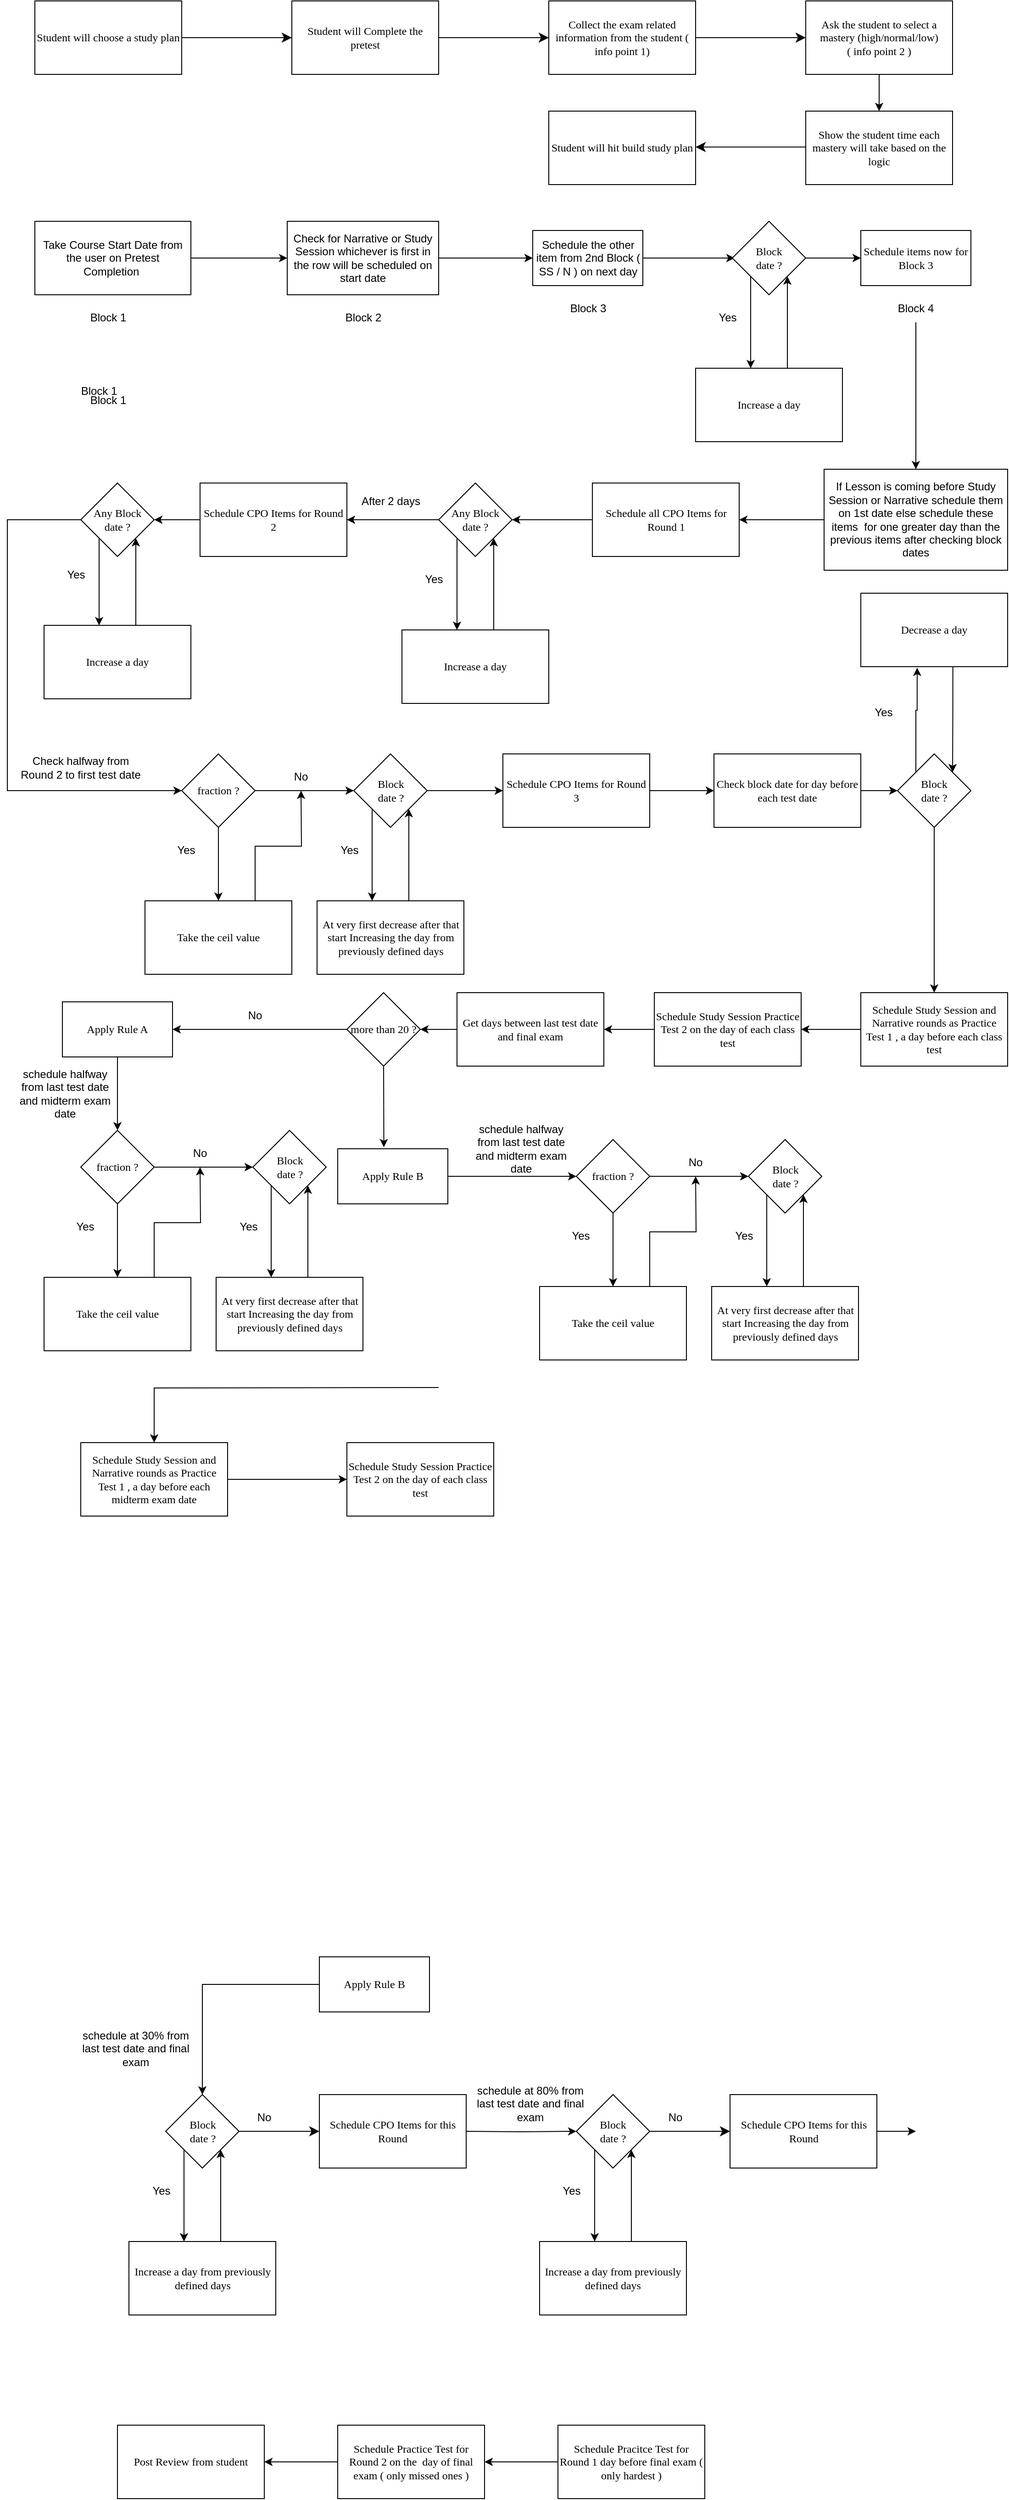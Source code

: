 <mxfile version="16.1.2" type="github">
  <diagram name="Page-1" id="52a04d89-c75d-2922-d76d-85b35f80e030">
    <mxGraphModel dx="1703" dy="685" grid="1" gridSize="10" guides="1" tooltips="1" connect="1" arrows="1" fold="1" page="1" pageScale="1" pageWidth="1100" pageHeight="850" background="none" math="0" shadow="0">
      <root>
        <mxCell id="0" />
        <mxCell id="1" parent="0" />
        <mxCell id="1fdf3b25b50cf41e-27" style="edgeStyle=none;html=1;labelBackgroundColor=none;startFill=0;startSize=8;endFill=1;endSize=8;fontFamily=Verdana;fontSize=12;entryX=0;entryY=0.5;entryDx=0;entryDy=0;" parent="1" source="17472293e6e8944d-30" target="vlWfW26GA2w-NV4Ox5dc-2" edge="1">
          <mxGeometry relative="1" as="geometry">
            <mxPoint x="360" y="80" as="targetPoint" />
          </mxGeometry>
        </mxCell>
        <mxCell id="17472293e6e8944d-30" value="&lt;div&gt;Student will choose a study plan&lt;/div&gt;" style="whiteSpace=wrap;html=1;rounded=0;shadow=0;comic=0;labelBackgroundColor=none;strokeWidth=1;fontFamily=Verdana;fontSize=12;align=center;" parent="1" vertex="1">
          <mxGeometry x="40" y="40" width="160" height="80" as="geometry" />
        </mxCell>
        <mxCell id="vlWfW26GA2w-NV4Ox5dc-1" style="edgeStyle=none;html=1;labelBackgroundColor=none;startFill=0;startSize=8;endFill=1;endSize=8;fontFamily=Verdana;fontSize=12;" parent="1" source="vlWfW26GA2w-NV4Ox5dc-2" edge="1">
          <mxGeometry relative="1" as="geometry">
            <mxPoint x="600" y="80" as="targetPoint" />
          </mxGeometry>
        </mxCell>
        <mxCell id="vlWfW26GA2w-NV4Ox5dc-2" value="&lt;div&gt;Student will Complete the pretest&lt;br&gt;&lt;/div&gt;" style="whiteSpace=wrap;html=1;rounded=0;shadow=0;comic=0;labelBackgroundColor=none;strokeWidth=1;fontFamily=Verdana;fontSize=12;align=center;" parent="1" vertex="1">
          <mxGeometry x="320" y="40" width="160" height="80" as="geometry" />
        </mxCell>
        <mxCell id="vlWfW26GA2w-NV4Ox5dc-4" value="Collect the exam related information from the student ( info point 1)" style="whiteSpace=wrap;html=1;rounded=0;shadow=0;comic=0;labelBackgroundColor=none;strokeWidth=1;fontFamily=Verdana;fontSize=12;align=center;" parent="1" vertex="1">
          <mxGeometry x="600" y="40" width="160" height="80" as="geometry" />
        </mxCell>
        <mxCell id="vlWfW26GA2w-NV4Ox5dc-41" style="edgeStyle=none;html=1;labelBackgroundColor=none;startFill=0;startSize=8;endFill=1;endSize=8;fontFamily=Verdana;fontSize=12;" parent="1" edge="1">
          <mxGeometry relative="1" as="geometry">
            <mxPoint x="880" y="80" as="targetPoint" />
            <mxPoint x="760.0" y="80.0" as="sourcePoint" />
          </mxGeometry>
        </mxCell>
        <mxCell id="vlWfW26GA2w-NV4Ox5dc-53" value="" style="edgeStyle=orthogonalEdgeStyle;rounded=0;orthogonalLoop=1;jettySize=auto;html=1;" parent="1" source="vlWfW26GA2w-NV4Ox5dc-42" target="vlWfW26GA2w-NV4Ox5dc-50" edge="1">
          <mxGeometry relative="1" as="geometry" />
        </mxCell>
        <mxCell id="vlWfW26GA2w-NV4Ox5dc-42" value="&lt;div&gt;Ask the student to select a mastery (high/normal/low)&lt;br&gt;( info point 2 )&lt;/div&gt;" style="whiteSpace=wrap;html=1;rounded=0;shadow=0;comic=0;labelBackgroundColor=none;strokeWidth=1;fontFamily=Verdana;fontSize=12;align=center;" parent="1" vertex="1">
          <mxGeometry x="880" y="40" width="160" height="80" as="geometry" />
        </mxCell>
        <mxCell id="vlWfW26GA2w-NV4Ox5dc-48" value="Student will hit build study plan" style="whiteSpace=wrap;html=1;rounded=0;shadow=0;comic=0;labelBackgroundColor=none;strokeWidth=1;fontFamily=Verdana;fontSize=12;align=center;" parent="1" vertex="1">
          <mxGeometry x="600" y="160" width="160" height="80" as="geometry" />
        </mxCell>
        <mxCell id="vlWfW26GA2w-NV4Ox5dc-50" value="Show the student time each mastery will take based on the logic" style="whiteSpace=wrap;html=1;rounded=0;shadow=0;comic=0;labelBackgroundColor=none;strokeWidth=1;fontFamily=Verdana;fontSize=12;align=center;" parent="1" vertex="1">
          <mxGeometry x="880" y="160" width="160" height="80" as="geometry" />
        </mxCell>
        <mxCell id="vlWfW26GA2w-NV4Ox5dc-52" style="edgeStyle=none;html=1;labelBackgroundColor=none;startFill=0;startSize=8;endFill=1;endSize=8;fontFamily=Verdana;fontSize=12;entryX=1;entryY=0.5;entryDx=0;entryDy=0;exitX=0;exitY=0.5;exitDx=0;exitDy=0;" parent="1" edge="1">
          <mxGeometry relative="1" as="geometry">
            <mxPoint x="760" y="199.09" as="targetPoint" />
            <mxPoint x="880" y="199.09" as="sourcePoint" />
          </mxGeometry>
        </mxCell>
        <mxCell id="vlWfW26GA2w-NV4Ox5dc-72" value="" style="edgeStyle=orthogonalEdgeStyle;rounded=0;orthogonalLoop=1;jettySize=auto;html=1;" parent="1" source="vlWfW26GA2w-NV4Ox5dc-55" edge="1">
          <mxGeometry relative="1" as="geometry">
            <mxPoint x="560" y="605" as="targetPoint" />
          </mxGeometry>
        </mxCell>
        <mxCell id="vlWfW26GA2w-NV4Ox5dc-55" value="&lt;div&gt;Schedule all CPO Items for Round 1&lt;/div&gt;" style="whiteSpace=wrap;html=1;rounded=0;shadow=0;comic=0;labelBackgroundColor=none;strokeWidth=1;fontFamily=Verdana;fontSize=12;align=center;" parent="1" vertex="1">
          <mxGeometry x="647.5" y="565" width="160" height="80" as="geometry" />
        </mxCell>
        <mxCell id="vNta-6PHE-YkkAdUXzf--54" value="" style="edgeStyle=orthogonalEdgeStyle;rounded=0;orthogonalLoop=1;jettySize=auto;html=1;" edge="1" parent="1" source="vlWfW26GA2w-NV4Ox5dc-58" target="vNta-6PHE-YkkAdUXzf--49">
          <mxGeometry relative="1" as="geometry" />
        </mxCell>
        <mxCell id="vlWfW26GA2w-NV4Ox5dc-58" value="Schedule CPO Items for Round 2" style="whiteSpace=wrap;html=1;rounded=0;shadow=0;comic=0;labelBackgroundColor=none;strokeWidth=1;fontFamily=Verdana;fontSize=12;align=center;" parent="1" vertex="1">
          <mxGeometry x="220" y="565" width="160" height="80" as="geometry" />
        </mxCell>
        <mxCell id="vlWfW26GA2w-NV4Ox5dc-66" value="After 2 days" style="text;html=1;strokeColor=none;fillColor=none;align=center;verticalAlign=middle;whiteSpace=wrap;rounded=0;" parent="1" vertex="1">
          <mxGeometry x="367.5" y="570" width="120" height="30" as="geometry" />
        </mxCell>
        <mxCell id="vNta-6PHE-YkkAdUXzf--109" value="" style="edgeStyle=orthogonalEdgeStyle;rounded=0;orthogonalLoop=1;jettySize=auto;html=1;" edge="1" parent="1" source="vlWfW26GA2w-NV4Ox5dc-105" target="vNta-6PHE-YkkAdUXzf--105">
          <mxGeometry relative="1" as="geometry" />
        </mxCell>
        <mxCell id="vlWfW26GA2w-NV4Ox5dc-105" value="Check block date for day before each test date" style="whiteSpace=wrap;html=1;rounded=0;shadow=0;comic=0;labelBackgroundColor=none;strokeWidth=1;fontFamily=Verdana;fontSize=12;align=center;" parent="1" vertex="1">
          <mxGeometry x="780" y="860" width="160" height="80" as="geometry" />
        </mxCell>
        <mxCell id="vlWfW26GA2w-NV4Ox5dc-111" value="" style="edgeStyle=orthogonalEdgeStyle;rounded=0;orthogonalLoop=1;jettySize=auto;html=1;" parent="1" source="vlWfW26GA2w-NV4Ox5dc-109" target="vlWfW26GA2w-NV4Ox5dc-110" edge="1">
          <mxGeometry relative="1" as="geometry" />
        </mxCell>
        <mxCell id="vlWfW26GA2w-NV4Ox5dc-109" value="Schedule Study Session Practice Test 2 on the day of each class test" style="whiteSpace=wrap;html=1;rounded=0;shadow=0;comic=0;labelBackgroundColor=none;strokeWidth=1;fontFamily=Verdana;fontSize=12;align=center;" parent="1" vertex="1">
          <mxGeometry x="715" y="1120" width="160" height="80" as="geometry" />
        </mxCell>
        <mxCell id="vNta-6PHE-YkkAdUXzf--113" value="" style="edgeStyle=orthogonalEdgeStyle;rounded=0;orthogonalLoop=1;jettySize=auto;html=1;" edge="1" parent="1" source="vlWfW26GA2w-NV4Ox5dc-110" target="vNta-6PHE-YkkAdUXzf--112">
          <mxGeometry relative="1" as="geometry" />
        </mxCell>
        <mxCell id="vlWfW26GA2w-NV4Ox5dc-110" value="Get days between last test date and final exam" style="whiteSpace=wrap;html=1;rounded=0;shadow=0;comic=0;labelBackgroundColor=none;strokeWidth=1;fontFamily=Verdana;fontSize=12;align=center;" parent="1" vertex="1">
          <mxGeometry x="500" y="1120" width="160" height="80" as="geometry" />
        </mxCell>
        <mxCell id="vlWfW26GA2w-NV4Ox5dc-119" value="Apply Rule B" style="whiteSpace=wrap;html=1;fontFamily=Verdana;rounded=0;shadow=0;comic=0;labelBackgroundColor=none;strokeWidth=1;" parent="1" vertex="1">
          <mxGeometry x="350" y="2170" width="120" height="60" as="geometry" />
        </mxCell>
        <mxCell id="vNta-6PHE-YkkAdUXzf--108" style="edgeStyle=orthogonalEdgeStyle;rounded=0;orthogonalLoop=1;jettySize=auto;html=1;exitX=0.627;exitY=1;exitDx=0;exitDy=0;entryX=1;entryY=0;entryDx=0;entryDy=0;exitPerimeter=0;" edge="1" parent="1" source="vlWfW26GA2w-NV4Ox5dc-130" target="vNta-6PHE-YkkAdUXzf--105">
          <mxGeometry relative="1" as="geometry" />
        </mxCell>
        <mxCell id="vlWfW26GA2w-NV4Ox5dc-130" value="Decrease a day" style="whiteSpace=wrap;html=1;rounded=0;shadow=0;comic=0;labelBackgroundColor=none;strokeWidth=1;fontFamily=Verdana;fontSize=12;align=center;" parent="1" vertex="1">
          <mxGeometry x="940" y="685" width="160" height="80" as="geometry" />
        </mxCell>
        <mxCell id="vlWfW26GA2w-NV4Ox5dc-131" value="Yes" style="text;html=1;strokeColor=none;fillColor=none;align=center;verticalAlign=middle;whiteSpace=wrap;rounded=0;" parent="1" vertex="1">
          <mxGeometry x="940" y="800" width="50" height="30" as="geometry" />
        </mxCell>
        <mxCell id="vlWfW26GA2w-NV4Ox5dc-133" value="" style="edgeStyle=orthogonalEdgeStyle;rounded=0;orthogonalLoop=1;jettySize=auto;html=1;" parent="1" source="vlWfW26GA2w-NV4Ox5dc-134" edge="1">
          <mxGeometry relative="1" as="geometry">
            <mxPoint x="530" y="2720" as="targetPoint" />
          </mxGeometry>
        </mxCell>
        <mxCell id="vlWfW26GA2w-NV4Ox5dc-134" value="Schedule Pracitce Test for Round 1 day before final exam ( only hardest )" style="whiteSpace=wrap;html=1;rounded=0;shadow=0;comic=0;labelBackgroundColor=none;strokeWidth=1;fontFamily=Verdana;fontSize=12;align=center;" parent="1" vertex="1">
          <mxGeometry x="610" y="2680" width="160" height="80" as="geometry" />
        </mxCell>
        <mxCell id="vlWfW26GA2w-NV4Ox5dc-160" value="" style="edgeStyle=orthogonalEdgeStyle;rounded=0;orthogonalLoop=1;jettySize=auto;html=1;" parent="1" source="vlWfW26GA2w-NV4Ox5dc-135" target="vlWfW26GA2w-NV4Ox5dc-159" edge="1">
          <mxGeometry relative="1" as="geometry" />
        </mxCell>
        <mxCell id="vlWfW26GA2w-NV4Ox5dc-135" value="Schedule Practice Test for Round 2 on the&amp;nbsp; day of final exam ( only missed ones )" style="whiteSpace=wrap;html=1;rounded=0;shadow=0;comic=0;labelBackgroundColor=none;strokeWidth=1;fontFamily=Verdana;fontSize=12;align=center;" parent="1" vertex="1">
          <mxGeometry x="370" y="2680" width="160" height="80" as="geometry" />
        </mxCell>
        <mxCell id="vlWfW26GA2w-NV4Ox5dc-137" value="" style="edgeStyle=orthogonalEdgeStyle;rounded=0;orthogonalLoop=1;jettySize=auto;html=1;exitX=0;exitY=0.5;exitDx=0;exitDy=0;" parent="1" source="vlWfW26GA2w-NV4Ox5dc-119" target="vlWfW26GA2w-NV4Ox5dc-141" edge="1">
          <mxGeometry relative="1" as="geometry">
            <mxPoint x="62.5" y="2360" as="sourcePoint" />
          </mxGeometry>
        </mxCell>
        <mxCell id="vlWfW26GA2w-NV4Ox5dc-138" style="edgeStyle=none;html=1;labelBackgroundColor=none;startFill=0;startSize=8;endFill=1;endSize=8;fontFamily=Verdana;fontSize=12;entryX=0;entryY=0.5;entryDx=0;entryDy=0;" parent="1" target="vlWfW26GA2w-NV4Ox5dc-139" edge="1">
          <mxGeometry relative="1" as="geometry">
            <mxPoint x="382.5" y="2360" as="targetPoint" />
            <mxPoint x="262.5" y="2360" as="sourcePoint" />
          </mxGeometry>
        </mxCell>
        <mxCell id="vlWfW26GA2w-NV4Ox5dc-139" value="Schedule CPO Items for this Round" style="whiteSpace=wrap;html=1;rounded=0;shadow=0;comic=0;labelBackgroundColor=none;strokeWidth=1;fontFamily=Verdana;fontSize=12;align=center;" parent="1" vertex="1">
          <mxGeometry x="350" y="2320" width="160" height="80" as="geometry" />
        </mxCell>
        <mxCell id="vlWfW26GA2w-NV4Ox5dc-140" value="schedule at 30% from last test date and final exam" style="text;html=1;strokeColor=none;fillColor=none;align=center;verticalAlign=middle;whiteSpace=wrap;rounded=0;" parent="1" vertex="1">
          <mxGeometry x="90" y="2250" width="120" height="40" as="geometry" />
        </mxCell>
        <mxCell id="vlWfW26GA2w-NV4Ox5dc-141" value="Block&lt;br&gt;date ?" style="rhombus;whiteSpace=wrap;html=1;fontFamily=Verdana;rounded=0;shadow=0;comic=0;labelBackgroundColor=none;strokeWidth=1;" parent="1" vertex="1">
          <mxGeometry x="182.5" y="2320" width="80" height="80" as="geometry" />
        </mxCell>
        <mxCell id="vlWfW26GA2w-NV4Ox5dc-142" value="No" style="text;html=1;strokeColor=none;fillColor=none;align=center;verticalAlign=middle;whiteSpace=wrap;rounded=0;" parent="1" vertex="1">
          <mxGeometry x="230" y="2330" width="120" height="30" as="geometry" />
        </mxCell>
        <mxCell id="vlWfW26GA2w-NV4Ox5dc-143" value="" style="endArrow=classic;html=1;rounded=0;exitX=0;exitY=1;exitDx=0;exitDy=0;" parent="1" source="vlWfW26GA2w-NV4Ox5dc-141" edge="1">
          <mxGeometry width="50" height="50" relative="1" as="geometry">
            <mxPoint x="332.5" y="2310" as="sourcePoint" />
            <mxPoint x="202.5" y="2480" as="targetPoint" />
            <Array as="points" />
          </mxGeometry>
        </mxCell>
        <mxCell id="vlWfW26GA2w-NV4Ox5dc-144" value="" style="endArrow=classic;html=1;rounded=0;entryX=1;entryY=1;entryDx=0;entryDy=0;" parent="1" target="vlWfW26GA2w-NV4Ox5dc-141" edge="1">
          <mxGeometry width="50" height="50" relative="1" as="geometry">
            <mxPoint x="242.5" y="2480" as="sourcePoint" />
            <mxPoint x="212.5" y="2490" as="targetPoint" />
            <Array as="points" />
          </mxGeometry>
        </mxCell>
        <mxCell id="vlWfW26GA2w-NV4Ox5dc-145" value="Increase a day from previously defined days" style="whiteSpace=wrap;html=1;rounded=0;shadow=0;comic=0;labelBackgroundColor=none;strokeWidth=1;fontFamily=Verdana;fontSize=12;align=center;" parent="1" vertex="1">
          <mxGeometry x="142.5" y="2480" width="160" height="80" as="geometry" />
        </mxCell>
        <mxCell id="vlWfW26GA2w-NV4Ox5dc-146" value="Yes" style="text;html=1;strokeColor=none;fillColor=none;align=center;verticalAlign=middle;whiteSpace=wrap;rounded=0;" parent="1" vertex="1">
          <mxGeometry x="152.5" y="2410" width="50" height="30" as="geometry" />
        </mxCell>
        <mxCell id="vlWfW26GA2w-NV4Ox5dc-147" value="" style="edgeStyle=orthogonalEdgeStyle;rounded=0;orthogonalLoop=1;jettySize=auto;html=1;" parent="1" target="vlWfW26GA2w-NV4Ox5dc-151" edge="1">
          <mxGeometry relative="1" as="geometry">
            <mxPoint x="510" y="2360" as="sourcePoint" />
          </mxGeometry>
        </mxCell>
        <mxCell id="vlWfW26GA2w-NV4Ox5dc-148" style="edgeStyle=none;html=1;labelBackgroundColor=none;startFill=0;startSize=8;endFill=1;endSize=8;fontFamily=Verdana;fontSize=12;entryX=0;entryY=0.5;entryDx=0;entryDy=0;" parent="1" target="vlWfW26GA2w-NV4Ox5dc-149" edge="1">
          <mxGeometry relative="1" as="geometry">
            <mxPoint x="830" y="2360" as="targetPoint" />
            <mxPoint x="710.0" y="2360" as="sourcePoint" />
          </mxGeometry>
        </mxCell>
        <mxCell id="vlWfW26GA2w-NV4Ox5dc-149" value="Schedule CPO Items for this Round" style="whiteSpace=wrap;html=1;rounded=0;shadow=0;comic=0;labelBackgroundColor=none;strokeWidth=1;fontFamily=Verdana;fontSize=12;align=center;" parent="1" vertex="1">
          <mxGeometry x="797.5" y="2320" width="160" height="80" as="geometry" />
        </mxCell>
        <mxCell id="vlWfW26GA2w-NV4Ox5dc-150" value="schedule at 80% from last test date and final exam" style="text;html=1;strokeColor=none;fillColor=none;align=center;verticalAlign=middle;whiteSpace=wrap;rounded=0;" parent="1" vertex="1">
          <mxGeometry x="520" y="2310" width="120" height="40" as="geometry" />
        </mxCell>
        <mxCell id="vlWfW26GA2w-NV4Ox5dc-151" value="Block&lt;br&gt;date ?" style="rhombus;whiteSpace=wrap;html=1;fontFamily=Verdana;rounded=0;shadow=0;comic=0;labelBackgroundColor=none;strokeWidth=1;" parent="1" vertex="1">
          <mxGeometry x="630" y="2320" width="80" height="80" as="geometry" />
        </mxCell>
        <mxCell id="vlWfW26GA2w-NV4Ox5dc-152" value="No" style="text;html=1;strokeColor=none;fillColor=none;align=center;verticalAlign=middle;whiteSpace=wrap;rounded=0;" parent="1" vertex="1">
          <mxGeometry x="677.5" y="2330" width="120" height="30" as="geometry" />
        </mxCell>
        <mxCell id="vlWfW26GA2w-NV4Ox5dc-153" value="" style="endArrow=classic;html=1;rounded=0;exitX=0;exitY=1;exitDx=0;exitDy=0;" parent="1" source="vlWfW26GA2w-NV4Ox5dc-151" edge="1">
          <mxGeometry width="50" height="50" relative="1" as="geometry">
            <mxPoint x="780" y="2310" as="sourcePoint" />
            <mxPoint x="650" y="2480" as="targetPoint" />
            <Array as="points" />
          </mxGeometry>
        </mxCell>
        <mxCell id="vlWfW26GA2w-NV4Ox5dc-154" value="" style="endArrow=classic;html=1;rounded=0;entryX=1;entryY=1;entryDx=0;entryDy=0;" parent="1" target="vlWfW26GA2w-NV4Ox5dc-151" edge="1">
          <mxGeometry width="50" height="50" relative="1" as="geometry">
            <mxPoint x="690" y="2480" as="sourcePoint" />
            <mxPoint x="660" y="2490" as="targetPoint" />
            <Array as="points" />
          </mxGeometry>
        </mxCell>
        <mxCell id="vlWfW26GA2w-NV4Ox5dc-155" value="Increase a day from previously defined days" style="whiteSpace=wrap;html=1;rounded=0;shadow=0;comic=0;labelBackgroundColor=none;strokeWidth=1;fontFamily=Verdana;fontSize=12;align=center;" parent="1" vertex="1">
          <mxGeometry x="590" y="2480" width="160" height="80" as="geometry" />
        </mxCell>
        <mxCell id="vlWfW26GA2w-NV4Ox5dc-156" value="Yes" style="text;html=1;strokeColor=none;fillColor=none;align=center;verticalAlign=middle;whiteSpace=wrap;rounded=0;" parent="1" vertex="1">
          <mxGeometry x="600" y="2410" width="50" height="30" as="geometry" />
        </mxCell>
        <mxCell id="vlWfW26GA2w-NV4Ox5dc-157" value="" style="endArrow=classic;html=1;rounded=0;exitX=1;exitY=0.5;exitDx=0;exitDy=0;" parent="1" source="vlWfW26GA2w-NV4Ox5dc-149" edge="1">
          <mxGeometry width="50" height="50" relative="1" as="geometry">
            <mxPoint x="540" y="2410" as="sourcePoint" />
            <mxPoint x="1000" y="2360" as="targetPoint" />
          </mxGeometry>
        </mxCell>
        <mxCell id="vlWfW26GA2w-NV4Ox5dc-158" style="edgeStyle=orthogonalEdgeStyle;rounded=0;orthogonalLoop=1;jettySize=auto;html=1;exitX=0.5;exitY=1;exitDx=0;exitDy=0;" parent="1" source="vlWfW26GA2w-NV4Ox5dc-150" target="vlWfW26GA2w-NV4Ox5dc-150" edge="1">
          <mxGeometry relative="1" as="geometry" />
        </mxCell>
        <mxCell id="vlWfW26GA2w-NV4Ox5dc-159" value="Post Review from student" style="whiteSpace=wrap;html=1;rounded=0;shadow=0;comic=0;labelBackgroundColor=none;strokeWidth=1;fontFamily=Verdana;fontSize=12;align=center;" parent="1" vertex="1">
          <mxGeometry x="130" y="2680" width="160" height="80" as="geometry" />
        </mxCell>
        <mxCell id="vNta-6PHE-YkkAdUXzf--3" value="" style="edgeStyle=orthogonalEdgeStyle;rounded=0;orthogonalLoop=1;jettySize=auto;html=1;" edge="1" parent="1" source="vNta-6PHE-YkkAdUXzf--1" target="vNta-6PHE-YkkAdUXzf--2">
          <mxGeometry relative="1" as="geometry" />
        </mxCell>
        <mxCell id="vNta-6PHE-YkkAdUXzf--1" value="Take Course Start Date from the user on Pretest Completion&amp;nbsp;" style="rounded=0;whiteSpace=wrap;html=1;" vertex="1" parent="1">
          <mxGeometry x="40" y="280" width="170" height="80" as="geometry" />
        </mxCell>
        <mxCell id="vNta-6PHE-YkkAdUXzf--7" value="" style="edgeStyle=orthogonalEdgeStyle;rounded=0;orthogonalLoop=1;jettySize=auto;html=1;" edge="1" parent="1" source="vNta-6PHE-YkkAdUXzf--2" target="vNta-6PHE-YkkAdUXzf--6">
          <mxGeometry relative="1" as="geometry" />
        </mxCell>
        <mxCell id="vNta-6PHE-YkkAdUXzf--2" value="Check for Narrative or Study Session whichever is first in the row will be scheduled on start date" style="whiteSpace=wrap;html=1;rounded=0;" vertex="1" parent="1">
          <mxGeometry x="315" y="280" width="165" height="80" as="geometry" />
        </mxCell>
        <mxCell id="vNta-6PHE-YkkAdUXzf--9" value="" style="edgeStyle=orthogonalEdgeStyle;rounded=0;orthogonalLoop=1;jettySize=auto;html=1;" edge="1" parent="1" source="vNta-6PHE-YkkAdUXzf--6">
          <mxGeometry relative="1" as="geometry">
            <mxPoint x="802.5" y="320" as="targetPoint" />
          </mxGeometry>
        </mxCell>
        <mxCell id="vNta-6PHE-YkkAdUXzf--6" value="Schedule the other item from 2nd Block ( SS / N ) on next day" style="whiteSpace=wrap;html=1;rounded=0;" vertex="1" parent="1">
          <mxGeometry x="582.5" y="290" width="120" height="60" as="geometry" />
        </mxCell>
        <mxCell id="vNta-6PHE-YkkAdUXzf--16" value="" style="edgeStyle=orthogonalEdgeStyle;rounded=0;orthogonalLoop=1;jettySize=auto;html=1;" edge="1" parent="1" source="vNta-6PHE-YkkAdUXzf--10" target="vNta-6PHE-YkkAdUXzf--15">
          <mxGeometry relative="1" as="geometry" />
        </mxCell>
        <mxCell id="vNta-6PHE-YkkAdUXzf--10" value="Block&lt;br&gt;date ?" style="rhombus;whiteSpace=wrap;html=1;fontFamily=Verdana;rounded=0;shadow=0;comic=0;labelBackgroundColor=none;strokeWidth=1;" vertex="1" parent="1">
          <mxGeometry x="800" y="280" width="80" height="80" as="geometry" />
        </mxCell>
        <mxCell id="vNta-6PHE-YkkAdUXzf--11" value="" style="endArrow=classic;html=1;rounded=0;exitX=0;exitY=1;exitDx=0;exitDy=0;" edge="1" parent="1" source="vNta-6PHE-YkkAdUXzf--10">
          <mxGeometry width="50" height="50" relative="1" as="geometry">
            <mxPoint x="950" y="270" as="sourcePoint" />
            <mxPoint x="820" y="440" as="targetPoint" />
            <Array as="points" />
          </mxGeometry>
        </mxCell>
        <mxCell id="vNta-6PHE-YkkAdUXzf--12" value="" style="endArrow=classic;html=1;rounded=0;entryX=1;entryY=1;entryDx=0;entryDy=0;" edge="1" parent="1" target="vNta-6PHE-YkkAdUXzf--10">
          <mxGeometry width="50" height="50" relative="1" as="geometry">
            <mxPoint x="860" y="440" as="sourcePoint" />
            <mxPoint x="830" y="450" as="targetPoint" />
            <Array as="points" />
          </mxGeometry>
        </mxCell>
        <mxCell id="vNta-6PHE-YkkAdUXzf--13" value="Increase a day" style="whiteSpace=wrap;html=1;rounded=0;shadow=0;comic=0;labelBackgroundColor=none;strokeWidth=1;fontFamily=Verdana;fontSize=12;align=center;" vertex="1" parent="1">
          <mxGeometry x="760" y="440" width="160" height="80" as="geometry" />
        </mxCell>
        <mxCell id="vNta-6PHE-YkkAdUXzf--14" value="Yes" style="text;html=1;strokeColor=none;fillColor=none;align=center;verticalAlign=middle;whiteSpace=wrap;rounded=0;" vertex="1" parent="1">
          <mxGeometry x="770" y="370" width="50" height="30" as="geometry" />
        </mxCell>
        <mxCell id="vNta-6PHE-YkkAdUXzf--15" value="Schedule items now for Block 3" style="rounded=0;whiteSpace=wrap;html=1;fontFamily=Verdana;shadow=0;comic=0;labelBackgroundColor=none;strokeWidth=1;" vertex="1" parent="1">
          <mxGeometry x="940" y="290" width="120" height="60" as="geometry" />
        </mxCell>
        <mxCell id="vNta-6PHE-YkkAdUXzf--19" value="Block 1" style="text;html=1;strokeColor=none;fillColor=none;align=center;verticalAlign=middle;whiteSpace=wrap;rounded=0;" vertex="1" parent="1">
          <mxGeometry x="90" y="370" width="60" height="30" as="geometry" />
        </mxCell>
        <mxCell id="vNta-6PHE-YkkAdUXzf--20" value="Block 3" style="text;html=1;strokeColor=none;fillColor=none;align=center;verticalAlign=middle;whiteSpace=wrap;rounded=0;" vertex="1" parent="1">
          <mxGeometry x="612.5" y="360" width="60" height="30" as="geometry" />
        </mxCell>
        <mxCell id="vNta-6PHE-YkkAdUXzf--21" value="Block 1" style="text;html=1;strokeColor=none;fillColor=none;align=center;verticalAlign=middle;whiteSpace=wrap;rounded=0;" vertex="1" parent="1">
          <mxGeometry x="80" y="450" width="60" height="30" as="geometry" />
        </mxCell>
        <mxCell id="vNta-6PHE-YkkAdUXzf--22" value="Block 1" style="text;html=1;strokeColor=none;fillColor=none;align=center;verticalAlign=middle;whiteSpace=wrap;rounded=0;" vertex="1" parent="1">
          <mxGeometry x="90" y="460" width="60" height="30" as="geometry" />
        </mxCell>
        <mxCell id="vNta-6PHE-YkkAdUXzf--28" value="" style="edgeStyle=orthogonalEdgeStyle;rounded=0;orthogonalLoop=1;jettySize=auto;html=1;" edge="1" parent="1" source="vNta-6PHE-YkkAdUXzf--23" target="vNta-6PHE-YkkAdUXzf--27">
          <mxGeometry relative="1" as="geometry" />
        </mxCell>
        <mxCell id="vNta-6PHE-YkkAdUXzf--23" value="Block 4" style="text;html=1;strokeColor=none;fillColor=none;align=center;verticalAlign=middle;whiteSpace=wrap;rounded=0;" vertex="1" parent="1">
          <mxGeometry x="970" y="360" width="60" height="30" as="geometry" />
        </mxCell>
        <mxCell id="vNta-6PHE-YkkAdUXzf--24" value="Block 2" style="text;html=1;strokeColor=none;fillColor=none;align=center;verticalAlign=middle;whiteSpace=wrap;rounded=0;" vertex="1" parent="1">
          <mxGeometry x="367.5" y="370" width="60" height="30" as="geometry" />
        </mxCell>
        <mxCell id="vNta-6PHE-YkkAdUXzf--29" value="" style="edgeStyle=orthogonalEdgeStyle;rounded=0;orthogonalLoop=1;jettySize=auto;html=1;" edge="1" parent="1" source="vNta-6PHE-YkkAdUXzf--27" target="vlWfW26GA2w-NV4Ox5dc-55">
          <mxGeometry relative="1" as="geometry" />
        </mxCell>
        <mxCell id="vNta-6PHE-YkkAdUXzf--27" value="If Lesson is coming before Study Session or Narrative schedule them on 1st date else schedule these items&amp;nbsp; for one greater day than the previous items after checking block dates" style="whiteSpace=wrap;html=1;" vertex="1" parent="1">
          <mxGeometry x="900" y="550" width="200" height="110" as="geometry" />
        </mxCell>
        <mxCell id="vNta-6PHE-YkkAdUXzf--41" value="" style="edgeStyle=orthogonalEdgeStyle;rounded=0;orthogonalLoop=1;jettySize=auto;html=1;" edge="1" parent="1" source="vNta-6PHE-YkkAdUXzf--36" target="vlWfW26GA2w-NV4Ox5dc-58">
          <mxGeometry relative="1" as="geometry" />
        </mxCell>
        <mxCell id="vNta-6PHE-YkkAdUXzf--36" value="Any Block&lt;br&gt;date ?" style="rhombus;whiteSpace=wrap;html=1;fontFamily=Verdana;rounded=0;shadow=0;comic=0;labelBackgroundColor=none;strokeWidth=1;" vertex="1" parent="1">
          <mxGeometry x="480" y="565" width="80" height="80" as="geometry" />
        </mxCell>
        <mxCell id="vNta-6PHE-YkkAdUXzf--37" value="" style="endArrow=classic;html=1;rounded=0;exitX=0;exitY=1;exitDx=0;exitDy=0;" edge="1" parent="1" source="vNta-6PHE-YkkAdUXzf--36">
          <mxGeometry width="50" height="50" relative="1" as="geometry">
            <mxPoint x="630" y="555" as="sourcePoint" />
            <mxPoint x="500" y="725" as="targetPoint" />
            <Array as="points" />
          </mxGeometry>
        </mxCell>
        <mxCell id="vNta-6PHE-YkkAdUXzf--38" value="" style="endArrow=classic;html=1;rounded=0;entryX=1;entryY=1;entryDx=0;entryDy=0;" edge="1" parent="1" target="vNta-6PHE-YkkAdUXzf--36">
          <mxGeometry width="50" height="50" relative="1" as="geometry">
            <mxPoint x="540" y="725" as="sourcePoint" />
            <mxPoint x="510" y="735" as="targetPoint" />
            <Array as="points" />
          </mxGeometry>
        </mxCell>
        <mxCell id="vNta-6PHE-YkkAdUXzf--39" value="Increase a day" style="whiteSpace=wrap;html=1;rounded=0;shadow=0;comic=0;labelBackgroundColor=none;strokeWidth=1;fontFamily=Verdana;fontSize=12;align=center;" vertex="1" parent="1">
          <mxGeometry x="440" y="725" width="160" height="80" as="geometry" />
        </mxCell>
        <mxCell id="vNta-6PHE-YkkAdUXzf--40" value="Yes" style="text;html=1;strokeColor=none;fillColor=none;align=center;verticalAlign=middle;whiteSpace=wrap;rounded=0;" vertex="1" parent="1">
          <mxGeometry x="450" y="655" width="50" height="30" as="geometry" />
        </mxCell>
        <mxCell id="vNta-6PHE-YkkAdUXzf--56" value="" style="edgeStyle=orthogonalEdgeStyle;rounded=0;orthogonalLoop=1;jettySize=auto;html=1;entryX=0;entryY=0.5;entryDx=0;entryDy=0;" edge="1" parent="1" source="vNta-6PHE-YkkAdUXzf--49" target="vNta-6PHE-YkkAdUXzf--57">
          <mxGeometry relative="1" as="geometry">
            <mxPoint x="65" y="900" as="targetPoint" />
            <Array as="points">
              <mxPoint x="10" y="605" />
              <mxPoint x="10" y="900" />
            </Array>
          </mxGeometry>
        </mxCell>
        <mxCell id="vNta-6PHE-YkkAdUXzf--49" value="Any Block&lt;br&gt;date ?" style="rhombus;whiteSpace=wrap;html=1;fontFamily=Verdana;rounded=0;shadow=0;comic=0;labelBackgroundColor=none;strokeWidth=1;" vertex="1" parent="1">
          <mxGeometry x="90" y="565" width="80" height="80" as="geometry" />
        </mxCell>
        <mxCell id="vNta-6PHE-YkkAdUXzf--50" value="" style="endArrow=classic;html=1;rounded=0;exitX=0;exitY=1;exitDx=0;exitDy=0;" edge="1" parent="1" source="vNta-6PHE-YkkAdUXzf--49">
          <mxGeometry width="50" height="50" relative="1" as="geometry">
            <mxPoint x="240" y="550" as="sourcePoint" />
            <mxPoint x="110" y="720" as="targetPoint" />
            <Array as="points" />
          </mxGeometry>
        </mxCell>
        <mxCell id="vNta-6PHE-YkkAdUXzf--51" value="" style="endArrow=classic;html=1;rounded=0;entryX=1;entryY=1;entryDx=0;entryDy=0;" edge="1" parent="1" target="vNta-6PHE-YkkAdUXzf--49">
          <mxGeometry width="50" height="50" relative="1" as="geometry">
            <mxPoint x="150" y="720" as="sourcePoint" />
            <mxPoint x="120" y="730" as="targetPoint" />
            <Array as="points" />
          </mxGeometry>
        </mxCell>
        <mxCell id="vNta-6PHE-YkkAdUXzf--52" value="Increase a day" style="whiteSpace=wrap;html=1;rounded=0;shadow=0;comic=0;labelBackgroundColor=none;strokeWidth=1;fontFamily=Verdana;fontSize=12;align=center;" vertex="1" parent="1">
          <mxGeometry x="50" y="720" width="160" height="80" as="geometry" />
        </mxCell>
        <mxCell id="vNta-6PHE-YkkAdUXzf--53" value="Yes" style="text;html=1;strokeColor=none;fillColor=none;align=center;verticalAlign=middle;whiteSpace=wrap;rounded=0;" vertex="1" parent="1">
          <mxGeometry x="60" y="650" width="50" height="30" as="geometry" />
        </mxCell>
        <mxCell id="vNta-6PHE-YkkAdUXzf--97" value="" style="edgeStyle=orthogonalEdgeStyle;rounded=0;orthogonalLoop=1;jettySize=auto;html=1;" edge="1" parent="1" source="vNta-6PHE-YkkAdUXzf--57" target="vNta-6PHE-YkkAdUXzf--92">
          <mxGeometry relative="1" as="geometry" />
        </mxCell>
        <mxCell id="vNta-6PHE-YkkAdUXzf--57" value="fraction ?" style="rhombus;whiteSpace=wrap;html=1;fontFamily=Verdana;rounded=0;shadow=0;comic=0;labelBackgroundColor=none;strokeWidth=1;" vertex="1" parent="1">
          <mxGeometry x="200" y="860" width="80" height="80" as="geometry" />
        </mxCell>
        <mxCell id="vNta-6PHE-YkkAdUXzf--88" value="Check halfway from Round 2 to first test date" style="text;html=1;strokeColor=none;fillColor=none;align=center;verticalAlign=middle;whiteSpace=wrap;rounded=0;" vertex="1" parent="1">
          <mxGeometry x="20" y="860" width="140" height="30" as="geometry" />
        </mxCell>
        <mxCell id="vNta-6PHE-YkkAdUXzf--89" value="" style="endArrow=classic;html=1;rounded=0;exitX=0.5;exitY=1;exitDx=0;exitDy=0;entryX=0.5;entryY=0;entryDx=0;entryDy=0;" edge="1" parent="1" target="vNta-6PHE-YkkAdUXzf--90">
          <mxGeometry width="50" height="50" relative="1" as="geometry">
            <mxPoint x="240" y="940" as="sourcePoint" />
            <mxPoint x="220" y="1020" as="targetPoint" />
            <Array as="points" />
          </mxGeometry>
        </mxCell>
        <mxCell id="vNta-6PHE-YkkAdUXzf--98" style="edgeStyle=orthogonalEdgeStyle;rounded=0;orthogonalLoop=1;jettySize=auto;html=1;exitX=0.75;exitY=0;exitDx=0;exitDy=0;" edge="1" parent="1" source="vNta-6PHE-YkkAdUXzf--90">
          <mxGeometry relative="1" as="geometry">
            <mxPoint x="330" y="900" as="targetPoint" />
          </mxGeometry>
        </mxCell>
        <mxCell id="vNta-6PHE-YkkAdUXzf--90" value="Take the ceil value" style="whiteSpace=wrap;html=1;rounded=0;shadow=0;comic=0;labelBackgroundColor=none;strokeWidth=1;fontFamily=Verdana;fontSize=12;align=center;" vertex="1" parent="1">
          <mxGeometry x="160" y="1020" width="160" height="80" as="geometry" />
        </mxCell>
        <mxCell id="vNta-6PHE-YkkAdUXzf--91" value="Yes" style="text;html=1;strokeColor=none;fillColor=none;align=center;verticalAlign=middle;whiteSpace=wrap;rounded=0;" vertex="1" parent="1">
          <mxGeometry x="180" y="950" width="50" height="30" as="geometry" />
        </mxCell>
        <mxCell id="vNta-6PHE-YkkAdUXzf--101" value="" style="edgeStyle=orthogonalEdgeStyle;rounded=0;orthogonalLoop=1;jettySize=auto;html=1;" edge="1" parent="1" source="vNta-6PHE-YkkAdUXzf--92" target="vNta-6PHE-YkkAdUXzf--100">
          <mxGeometry relative="1" as="geometry" />
        </mxCell>
        <mxCell id="vNta-6PHE-YkkAdUXzf--92" value="&lt;span&gt;Block&lt;/span&gt;&lt;br&gt;&lt;span&gt;date ?&lt;/span&gt;" style="rhombus;whiteSpace=wrap;html=1;fontFamily=Verdana;rounded=0;shadow=0;comic=0;labelBackgroundColor=none;strokeWidth=1;" vertex="1" parent="1">
          <mxGeometry x="387.5" y="860" width="80" height="80" as="geometry" />
        </mxCell>
        <mxCell id="vNta-6PHE-YkkAdUXzf--93" value="" style="endArrow=classic;html=1;rounded=0;exitX=0;exitY=1;exitDx=0;exitDy=0;" edge="1" parent="1">
          <mxGeometry width="50" height="50" relative="1" as="geometry">
            <mxPoint x="407.5" y="920" as="sourcePoint" />
            <mxPoint x="407.5" y="1020" as="targetPoint" />
            <Array as="points" />
          </mxGeometry>
        </mxCell>
        <mxCell id="vNta-6PHE-YkkAdUXzf--94" value="" style="endArrow=classic;html=1;rounded=0;entryX=1;entryY=1;entryDx=0;entryDy=0;" edge="1" parent="1">
          <mxGeometry width="50" height="50" relative="1" as="geometry">
            <mxPoint x="447.5" y="1020" as="sourcePoint" />
            <mxPoint x="447.5" y="920" as="targetPoint" />
            <Array as="points" />
          </mxGeometry>
        </mxCell>
        <mxCell id="vNta-6PHE-YkkAdUXzf--95" value="At very first decrease after that start Increasing the day from previously defined days" style="whiteSpace=wrap;html=1;rounded=0;shadow=0;comic=0;labelBackgroundColor=none;strokeWidth=1;fontFamily=Verdana;fontSize=12;align=center;" vertex="1" parent="1">
          <mxGeometry x="347.5" y="1020" width="160" height="80" as="geometry" />
        </mxCell>
        <mxCell id="vNta-6PHE-YkkAdUXzf--96" value="Yes" style="text;html=1;strokeColor=none;fillColor=none;align=center;verticalAlign=middle;whiteSpace=wrap;rounded=0;" vertex="1" parent="1">
          <mxGeometry x="357.5" y="950" width="50" height="30" as="geometry" />
        </mxCell>
        <mxCell id="vNta-6PHE-YkkAdUXzf--99" value="No" style="text;html=1;strokeColor=none;fillColor=none;align=center;verticalAlign=middle;whiteSpace=wrap;rounded=0;" vertex="1" parent="1">
          <mxGeometry x="270" y="870" width="120" height="30" as="geometry" />
        </mxCell>
        <mxCell id="vNta-6PHE-YkkAdUXzf--102" value="" style="edgeStyle=orthogonalEdgeStyle;rounded=0;orthogonalLoop=1;jettySize=auto;html=1;" edge="1" parent="1" source="vNta-6PHE-YkkAdUXzf--100" target="vlWfW26GA2w-NV4Ox5dc-105">
          <mxGeometry relative="1" as="geometry" />
        </mxCell>
        <mxCell id="vNta-6PHE-YkkAdUXzf--100" value="Schedule CPO Items for Round 3" style="whiteSpace=wrap;html=1;rounded=0;shadow=0;comic=0;labelBackgroundColor=none;strokeWidth=1;fontFamily=Verdana;fontSize=12;align=center;" vertex="1" parent="1">
          <mxGeometry x="550" y="860" width="160" height="80" as="geometry" />
        </mxCell>
        <mxCell id="vNta-6PHE-YkkAdUXzf--111" value="" style="edgeStyle=orthogonalEdgeStyle;rounded=0;orthogonalLoop=1;jettySize=auto;html=1;" edge="1" parent="1" source="vNta-6PHE-YkkAdUXzf--103" target="vlWfW26GA2w-NV4Ox5dc-109">
          <mxGeometry relative="1" as="geometry" />
        </mxCell>
        <mxCell id="vNta-6PHE-YkkAdUXzf--103" value="Schedule Study Session and Narrative rounds as Practice Test 1 , a day before each class test" style="whiteSpace=wrap;html=1;rounded=0;shadow=0;comic=0;labelBackgroundColor=none;strokeWidth=1;fontFamily=Verdana;fontSize=12;align=center;" vertex="1" parent="1">
          <mxGeometry x="940" y="1120" width="160" height="80" as="geometry" />
        </mxCell>
        <mxCell id="vNta-6PHE-YkkAdUXzf--106" style="edgeStyle=orthogonalEdgeStyle;rounded=0;orthogonalLoop=1;jettySize=auto;html=1;exitX=0;exitY=0;exitDx=0;exitDy=0;entryX=0.384;entryY=1.014;entryDx=0;entryDy=0;entryPerimeter=0;" edge="1" parent="1" source="vNta-6PHE-YkkAdUXzf--105" target="vlWfW26GA2w-NV4Ox5dc-130">
          <mxGeometry relative="1" as="geometry" />
        </mxCell>
        <mxCell id="vNta-6PHE-YkkAdUXzf--110" style="edgeStyle=orthogonalEdgeStyle;rounded=0;orthogonalLoop=1;jettySize=auto;html=1;exitX=0.5;exitY=1;exitDx=0;exitDy=0;entryX=0.5;entryY=0;entryDx=0;entryDy=0;" edge="1" parent="1" source="vNta-6PHE-YkkAdUXzf--105" target="vNta-6PHE-YkkAdUXzf--103">
          <mxGeometry relative="1" as="geometry" />
        </mxCell>
        <mxCell id="vNta-6PHE-YkkAdUXzf--105" value="Block&lt;br&gt;date ?" style="rhombus;whiteSpace=wrap;html=1;fontFamily=Verdana;rounded=0;shadow=0;comic=0;labelBackgroundColor=none;strokeWidth=1;" vertex="1" parent="1">
          <mxGeometry x="980" y="860" width="80" height="80" as="geometry" />
        </mxCell>
        <mxCell id="vNta-6PHE-YkkAdUXzf--115" value="" style="edgeStyle=orthogonalEdgeStyle;rounded=0;orthogonalLoop=1;jettySize=auto;html=1;" edge="1" parent="1" source="vNta-6PHE-YkkAdUXzf--112" target="vNta-6PHE-YkkAdUXzf--114">
          <mxGeometry relative="1" as="geometry" />
        </mxCell>
        <mxCell id="vNta-6PHE-YkkAdUXzf--112" value="more than 20 ?" style="rhombus;whiteSpace=wrap;html=1;fontFamily=Verdana;rounded=0;shadow=0;comic=0;labelBackgroundColor=none;strokeWidth=1;" vertex="1" parent="1">
          <mxGeometry x="380" y="1120" width="80" height="80" as="geometry" />
        </mxCell>
        <mxCell id="vNta-6PHE-YkkAdUXzf--122" value="" style="edgeStyle=orthogonalEdgeStyle;rounded=0;orthogonalLoop=1;jettySize=auto;html=1;" edge="1" parent="1" source="vNta-6PHE-YkkAdUXzf--114">
          <mxGeometry relative="1" as="geometry">
            <mxPoint x="130" y="1270" as="targetPoint" />
          </mxGeometry>
        </mxCell>
        <mxCell id="vNta-6PHE-YkkAdUXzf--114" value="Apply Rule A" style="whiteSpace=wrap;html=1;fontFamily=Verdana;rounded=0;shadow=0;comic=0;labelBackgroundColor=none;strokeWidth=1;" vertex="1" parent="1">
          <mxGeometry x="70" y="1130" width="120" height="60" as="geometry" />
        </mxCell>
        <mxCell id="vNta-6PHE-YkkAdUXzf--116" value="No" style="text;html=1;strokeColor=none;fillColor=none;align=center;verticalAlign=middle;whiteSpace=wrap;rounded=0;" vertex="1" parent="1">
          <mxGeometry x="250" y="1130" width="60" height="30" as="geometry" />
        </mxCell>
        <mxCell id="vNta-6PHE-YkkAdUXzf--123" value="schedule halfway from last test date and midterm exam date" style="text;html=1;strokeColor=none;fillColor=none;align=center;verticalAlign=middle;whiteSpace=wrap;rounded=0;" vertex="1" parent="1">
          <mxGeometry x="12.5" y="1210" width="120" height="40" as="geometry" />
        </mxCell>
        <mxCell id="vNta-6PHE-YkkAdUXzf--124" value="" style="edgeStyle=orthogonalEdgeStyle;rounded=0;orthogonalLoop=1;jettySize=auto;html=1;" edge="1" parent="1" source="vNta-6PHE-YkkAdUXzf--125" target="vNta-6PHE-YkkAdUXzf--130">
          <mxGeometry relative="1" as="geometry" />
        </mxCell>
        <mxCell id="vNta-6PHE-YkkAdUXzf--125" value="fraction ?" style="rhombus;whiteSpace=wrap;html=1;fontFamily=Verdana;rounded=0;shadow=0;comic=0;labelBackgroundColor=none;strokeWidth=1;" vertex="1" parent="1">
          <mxGeometry x="90" y="1270" width="80" height="80" as="geometry" />
        </mxCell>
        <mxCell id="vNta-6PHE-YkkAdUXzf--126" value="" style="endArrow=classic;html=1;rounded=0;exitX=0.5;exitY=1;exitDx=0;exitDy=0;entryX=0.5;entryY=0;entryDx=0;entryDy=0;" edge="1" parent="1" target="vNta-6PHE-YkkAdUXzf--128">
          <mxGeometry width="50" height="50" relative="1" as="geometry">
            <mxPoint x="130" y="1350" as="sourcePoint" />
            <mxPoint x="110" y="1430" as="targetPoint" />
            <Array as="points" />
          </mxGeometry>
        </mxCell>
        <mxCell id="vNta-6PHE-YkkAdUXzf--127" style="edgeStyle=orthogonalEdgeStyle;rounded=0;orthogonalLoop=1;jettySize=auto;html=1;exitX=0.75;exitY=0;exitDx=0;exitDy=0;" edge="1" parent="1" source="vNta-6PHE-YkkAdUXzf--128">
          <mxGeometry relative="1" as="geometry">
            <mxPoint x="220" y="1310" as="targetPoint" />
          </mxGeometry>
        </mxCell>
        <mxCell id="vNta-6PHE-YkkAdUXzf--128" value="Take the ceil value" style="whiteSpace=wrap;html=1;rounded=0;shadow=0;comic=0;labelBackgroundColor=none;strokeWidth=1;fontFamily=Verdana;fontSize=12;align=center;" vertex="1" parent="1">
          <mxGeometry x="50" y="1430" width="160" height="80" as="geometry" />
        </mxCell>
        <mxCell id="vNta-6PHE-YkkAdUXzf--129" value="Yes" style="text;html=1;strokeColor=none;fillColor=none;align=center;verticalAlign=middle;whiteSpace=wrap;rounded=0;" vertex="1" parent="1">
          <mxGeometry x="70" y="1360" width="50" height="30" as="geometry" />
        </mxCell>
        <mxCell id="vNta-6PHE-YkkAdUXzf--130" value="&lt;span&gt;Block&lt;/span&gt;&lt;br&gt;&lt;span&gt;date ?&lt;/span&gt;" style="rhombus;whiteSpace=wrap;html=1;fontFamily=Verdana;rounded=0;shadow=0;comic=0;labelBackgroundColor=none;strokeWidth=1;" vertex="1" parent="1">
          <mxGeometry x="277.5" y="1270" width="80" height="80" as="geometry" />
        </mxCell>
        <mxCell id="vNta-6PHE-YkkAdUXzf--131" value="" style="endArrow=classic;html=1;rounded=0;exitX=0;exitY=1;exitDx=0;exitDy=0;" edge="1" parent="1">
          <mxGeometry width="50" height="50" relative="1" as="geometry">
            <mxPoint x="297.5" y="1330" as="sourcePoint" />
            <mxPoint x="297.5" y="1430" as="targetPoint" />
            <Array as="points" />
          </mxGeometry>
        </mxCell>
        <mxCell id="vNta-6PHE-YkkAdUXzf--132" value="" style="endArrow=classic;html=1;rounded=0;entryX=1;entryY=1;entryDx=0;entryDy=0;" edge="1" parent="1">
          <mxGeometry width="50" height="50" relative="1" as="geometry">
            <mxPoint x="337.5" y="1430" as="sourcePoint" />
            <mxPoint x="337.5" y="1330" as="targetPoint" />
            <Array as="points" />
          </mxGeometry>
        </mxCell>
        <mxCell id="vNta-6PHE-YkkAdUXzf--139" value="" style="edgeStyle=orthogonalEdgeStyle;rounded=0;orthogonalLoop=1;jettySize=auto;html=1;" edge="1" parent="1" target="vNta-6PHE-YkkAdUXzf--138">
          <mxGeometry relative="1" as="geometry">
            <mxPoint x="480" y="1550" as="sourcePoint" />
          </mxGeometry>
        </mxCell>
        <mxCell id="vNta-6PHE-YkkAdUXzf--133" value="At very first decrease after that start Increasing the day from previously defined days" style="whiteSpace=wrap;html=1;rounded=0;shadow=0;comic=0;labelBackgroundColor=none;strokeWidth=1;fontFamily=Verdana;fontSize=12;align=center;" vertex="1" parent="1">
          <mxGeometry x="237.5" y="1430" width="160" height="80" as="geometry" />
        </mxCell>
        <mxCell id="vNta-6PHE-YkkAdUXzf--134" value="Yes" style="text;html=1;strokeColor=none;fillColor=none;align=center;verticalAlign=middle;whiteSpace=wrap;rounded=0;" vertex="1" parent="1">
          <mxGeometry x="247.5" y="1360" width="50" height="30" as="geometry" />
        </mxCell>
        <mxCell id="vNta-6PHE-YkkAdUXzf--135" value="No" style="text;html=1;strokeColor=none;fillColor=none;align=center;verticalAlign=middle;whiteSpace=wrap;rounded=0;" vertex="1" parent="1">
          <mxGeometry x="160" y="1280" width="120" height="30" as="geometry" />
        </mxCell>
        <mxCell id="vNta-6PHE-YkkAdUXzf--136" value="Schedule Study Session Practice Test 2 on the day of each class test" style="whiteSpace=wrap;html=1;rounded=0;shadow=0;comic=0;labelBackgroundColor=none;strokeWidth=1;fontFamily=Verdana;fontSize=12;align=center;" vertex="1" parent="1">
          <mxGeometry x="380" y="1610" width="160" height="80" as="geometry" />
        </mxCell>
        <mxCell id="vNta-6PHE-YkkAdUXzf--140" value="" style="edgeStyle=orthogonalEdgeStyle;rounded=0;orthogonalLoop=1;jettySize=auto;html=1;" edge="1" parent="1" source="vNta-6PHE-YkkAdUXzf--138" target="vNta-6PHE-YkkAdUXzf--136">
          <mxGeometry relative="1" as="geometry" />
        </mxCell>
        <mxCell id="vNta-6PHE-YkkAdUXzf--138" value="Schedule Study Session and Narrative rounds as Practice Test 1 , a day before each midterm exam date" style="whiteSpace=wrap;html=1;rounded=0;shadow=0;comic=0;labelBackgroundColor=none;strokeWidth=1;fontFamily=Verdana;fontSize=12;align=center;" vertex="1" parent="1">
          <mxGeometry x="90" y="1610" width="160" height="80" as="geometry" />
        </mxCell>
        <mxCell id="vNta-6PHE-YkkAdUXzf--143" value="" style="edgeStyle=orthogonalEdgeStyle;rounded=0;orthogonalLoop=1;jettySize=auto;html=1;" edge="1" parent="1" source="vNta-6PHE-YkkAdUXzf--144" target="vNta-6PHE-YkkAdUXzf--149">
          <mxGeometry relative="1" as="geometry" />
        </mxCell>
        <mxCell id="vNta-6PHE-YkkAdUXzf--144" value="fraction ?" style="rhombus;whiteSpace=wrap;html=1;fontFamily=Verdana;rounded=0;shadow=0;comic=0;labelBackgroundColor=none;strokeWidth=1;" vertex="1" parent="1">
          <mxGeometry x="630" y="1280" width="80" height="80" as="geometry" />
        </mxCell>
        <mxCell id="vNta-6PHE-YkkAdUXzf--145" value="" style="endArrow=classic;html=1;rounded=0;exitX=0.5;exitY=1;exitDx=0;exitDy=0;entryX=0.5;entryY=0;entryDx=0;entryDy=0;" edge="1" parent="1" target="vNta-6PHE-YkkAdUXzf--147">
          <mxGeometry width="50" height="50" relative="1" as="geometry">
            <mxPoint x="670" y="1360" as="sourcePoint" />
            <mxPoint x="650" y="1440" as="targetPoint" />
            <Array as="points" />
          </mxGeometry>
        </mxCell>
        <mxCell id="vNta-6PHE-YkkAdUXzf--146" style="edgeStyle=orthogonalEdgeStyle;rounded=0;orthogonalLoop=1;jettySize=auto;html=1;exitX=0.75;exitY=0;exitDx=0;exitDy=0;" edge="1" parent="1" source="vNta-6PHE-YkkAdUXzf--147">
          <mxGeometry relative="1" as="geometry">
            <mxPoint x="760" y="1320" as="targetPoint" />
          </mxGeometry>
        </mxCell>
        <mxCell id="vNta-6PHE-YkkAdUXzf--147" value="Take the ceil value" style="whiteSpace=wrap;html=1;rounded=0;shadow=0;comic=0;labelBackgroundColor=none;strokeWidth=1;fontFamily=Verdana;fontSize=12;align=center;" vertex="1" parent="1">
          <mxGeometry x="590" y="1440" width="160" height="80" as="geometry" />
        </mxCell>
        <mxCell id="vNta-6PHE-YkkAdUXzf--148" value="Yes" style="text;html=1;strokeColor=none;fillColor=none;align=center;verticalAlign=middle;whiteSpace=wrap;rounded=0;" vertex="1" parent="1">
          <mxGeometry x="610" y="1370" width="50" height="30" as="geometry" />
        </mxCell>
        <mxCell id="vNta-6PHE-YkkAdUXzf--149" value="&lt;span&gt;Block&lt;/span&gt;&lt;br&gt;&lt;span&gt;date ?&lt;/span&gt;" style="rhombus;whiteSpace=wrap;html=1;fontFamily=Verdana;rounded=0;shadow=0;comic=0;labelBackgroundColor=none;strokeWidth=1;" vertex="1" parent="1">
          <mxGeometry x="817.5" y="1280" width="80" height="80" as="geometry" />
        </mxCell>
        <mxCell id="vNta-6PHE-YkkAdUXzf--150" value="" style="endArrow=classic;html=1;rounded=0;exitX=0;exitY=1;exitDx=0;exitDy=0;" edge="1" parent="1">
          <mxGeometry width="50" height="50" relative="1" as="geometry">
            <mxPoint x="837.5" y="1340" as="sourcePoint" />
            <mxPoint x="837.5" y="1440" as="targetPoint" />
            <Array as="points" />
          </mxGeometry>
        </mxCell>
        <mxCell id="vNta-6PHE-YkkAdUXzf--151" value="" style="endArrow=classic;html=1;rounded=0;entryX=1;entryY=1;entryDx=0;entryDy=0;" edge="1" parent="1">
          <mxGeometry width="50" height="50" relative="1" as="geometry">
            <mxPoint x="877.5" y="1440" as="sourcePoint" />
            <mxPoint x="877.5" y="1340" as="targetPoint" />
            <Array as="points" />
          </mxGeometry>
        </mxCell>
        <mxCell id="vNta-6PHE-YkkAdUXzf--152" value="At very first decrease after that start Increasing the day from previously defined days" style="whiteSpace=wrap;html=1;rounded=0;shadow=0;comic=0;labelBackgroundColor=none;strokeWidth=1;fontFamily=Verdana;fontSize=12;align=center;" vertex="1" parent="1">
          <mxGeometry x="777.5" y="1440" width="160" height="80" as="geometry" />
        </mxCell>
        <mxCell id="vNta-6PHE-YkkAdUXzf--153" value="Yes" style="text;html=1;strokeColor=none;fillColor=none;align=center;verticalAlign=middle;whiteSpace=wrap;rounded=0;" vertex="1" parent="1">
          <mxGeometry x="787.5" y="1370" width="50" height="30" as="geometry" />
        </mxCell>
        <mxCell id="vNta-6PHE-YkkAdUXzf--154" value="No" style="text;html=1;strokeColor=none;fillColor=none;align=center;verticalAlign=middle;whiteSpace=wrap;rounded=0;" vertex="1" parent="1">
          <mxGeometry x="700" y="1290" width="120" height="30" as="geometry" />
        </mxCell>
        <mxCell id="vNta-6PHE-YkkAdUXzf--156" value="schedule halfway from last test date and midterm exam date" style="text;html=1;strokeColor=none;fillColor=none;align=center;verticalAlign=middle;whiteSpace=wrap;rounded=0;" vertex="1" parent="1">
          <mxGeometry x="510" y="1270" width="120" height="40" as="geometry" />
        </mxCell>
        <mxCell id="vNta-6PHE-YkkAdUXzf--161" value="" style="edgeStyle=orthogonalEdgeStyle;rounded=0;orthogonalLoop=1;jettySize=auto;html=1;entryX=0;entryY=0.5;entryDx=0;entryDy=0;" edge="1" parent="1" source="vNta-6PHE-YkkAdUXzf--158" target="vNta-6PHE-YkkAdUXzf--144">
          <mxGeometry relative="1" as="geometry" />
        </mxCell>
        <mxCell id="vNta-6PHE-YkkAdUXzf--158" value="Apply Rule B" style="whiteSpace=wrap;html=1;fontFamily=Verdana;rounded=0;shadow=0;comic=0;labelBackgroundColor=none;strokeWidth=1;" vertex="1" parent="1">
          <mxGeometry x="370" y="1290" width="120" height="60" as="geometry" />
        </mxCell>
        <mxCell id="vNta-6PHE-YkkAdUXzf--165" value="" style="endArrow=classic;html=1;rounded=0;exitX=0.5;exitY=1;exitDx=0;exitDy=0;entryX=0.419;entryY=-0.028;entryDx=0;entryDy=0;entryPerimeter=0;" edge="1" parent="1" source="vNta-6PHE-YkkAdUXzf--112" target="vNta-6PHE-YkkAdUXzf--158">
          <mxGeometry width="50" height="50" relative="1" as="geometry">
            <mxPoint x="450" y="1420" as="sourcePoint" />
            <mxPoint x="500" y="1370" as="targetPoint" />
          </mxGeometry>
        </mxCell>
      </root>
    </mxGraphModel>
  </diagram>
</mxfile>
